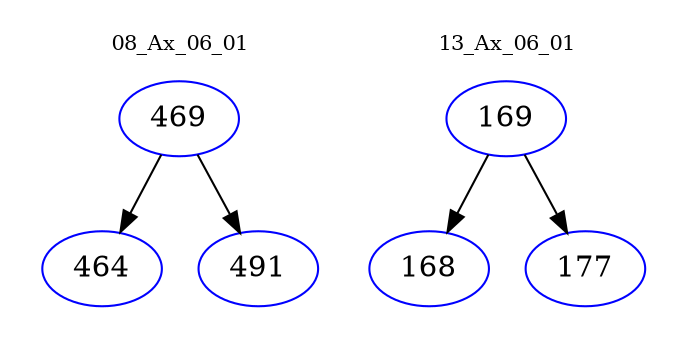 digraph{
subgraph cluster_0 {
color = white
label = "08_Ax_06_01";
fontsize=10;
T0_469 [label="469", color="blue"]
T0_469 -> T0_464 [color="black"]
T0_464 [label="464", color="blue"]
T0_469 -> T0_491 [color="black"]
T0_491 [label="491", color="blue"]
}
subgraph cluster_1 {
color = white
label = "13_Ax_06_01";
fontsize=10;
T1_169 [label="169", color="blue"]
T1_169 -> T1_168 [color="black"]
T1_168 [label="168", color="blue"]
T1_169 -> T1_177 [color="black"]
T1_177 [label="177", color="blue"]
}
}
